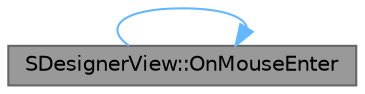 digraph "SDesignerView::OnMouseEnter"
{
 // INTERACTIVE_SVG=YES
 // LATEX_PDF_SIZE
  bgcolor="transparent";
  edge [fontname=Helvetica,fontsize=10,labelfontname=Helvetica,labelfontsize=10];
  node [fontname=Helvetica,fontsize=10,shape=box,height=0.2,width=0.4];
  rankdir="LR";
  Node1 [id="Node000001",label="SDesignerView::OnMouseEnter",height=0.2,width=0.4,color="gray40", fillcolor="grey60", style="filled", fontcolor="black",tooltip="The system will use this event to notify a widget that the cursor has entered it."];
  Node1 -> Node1 [id="edge1_Node000001_Node000001",color="steelblue1",style="solid",tooltip=" "];
}
